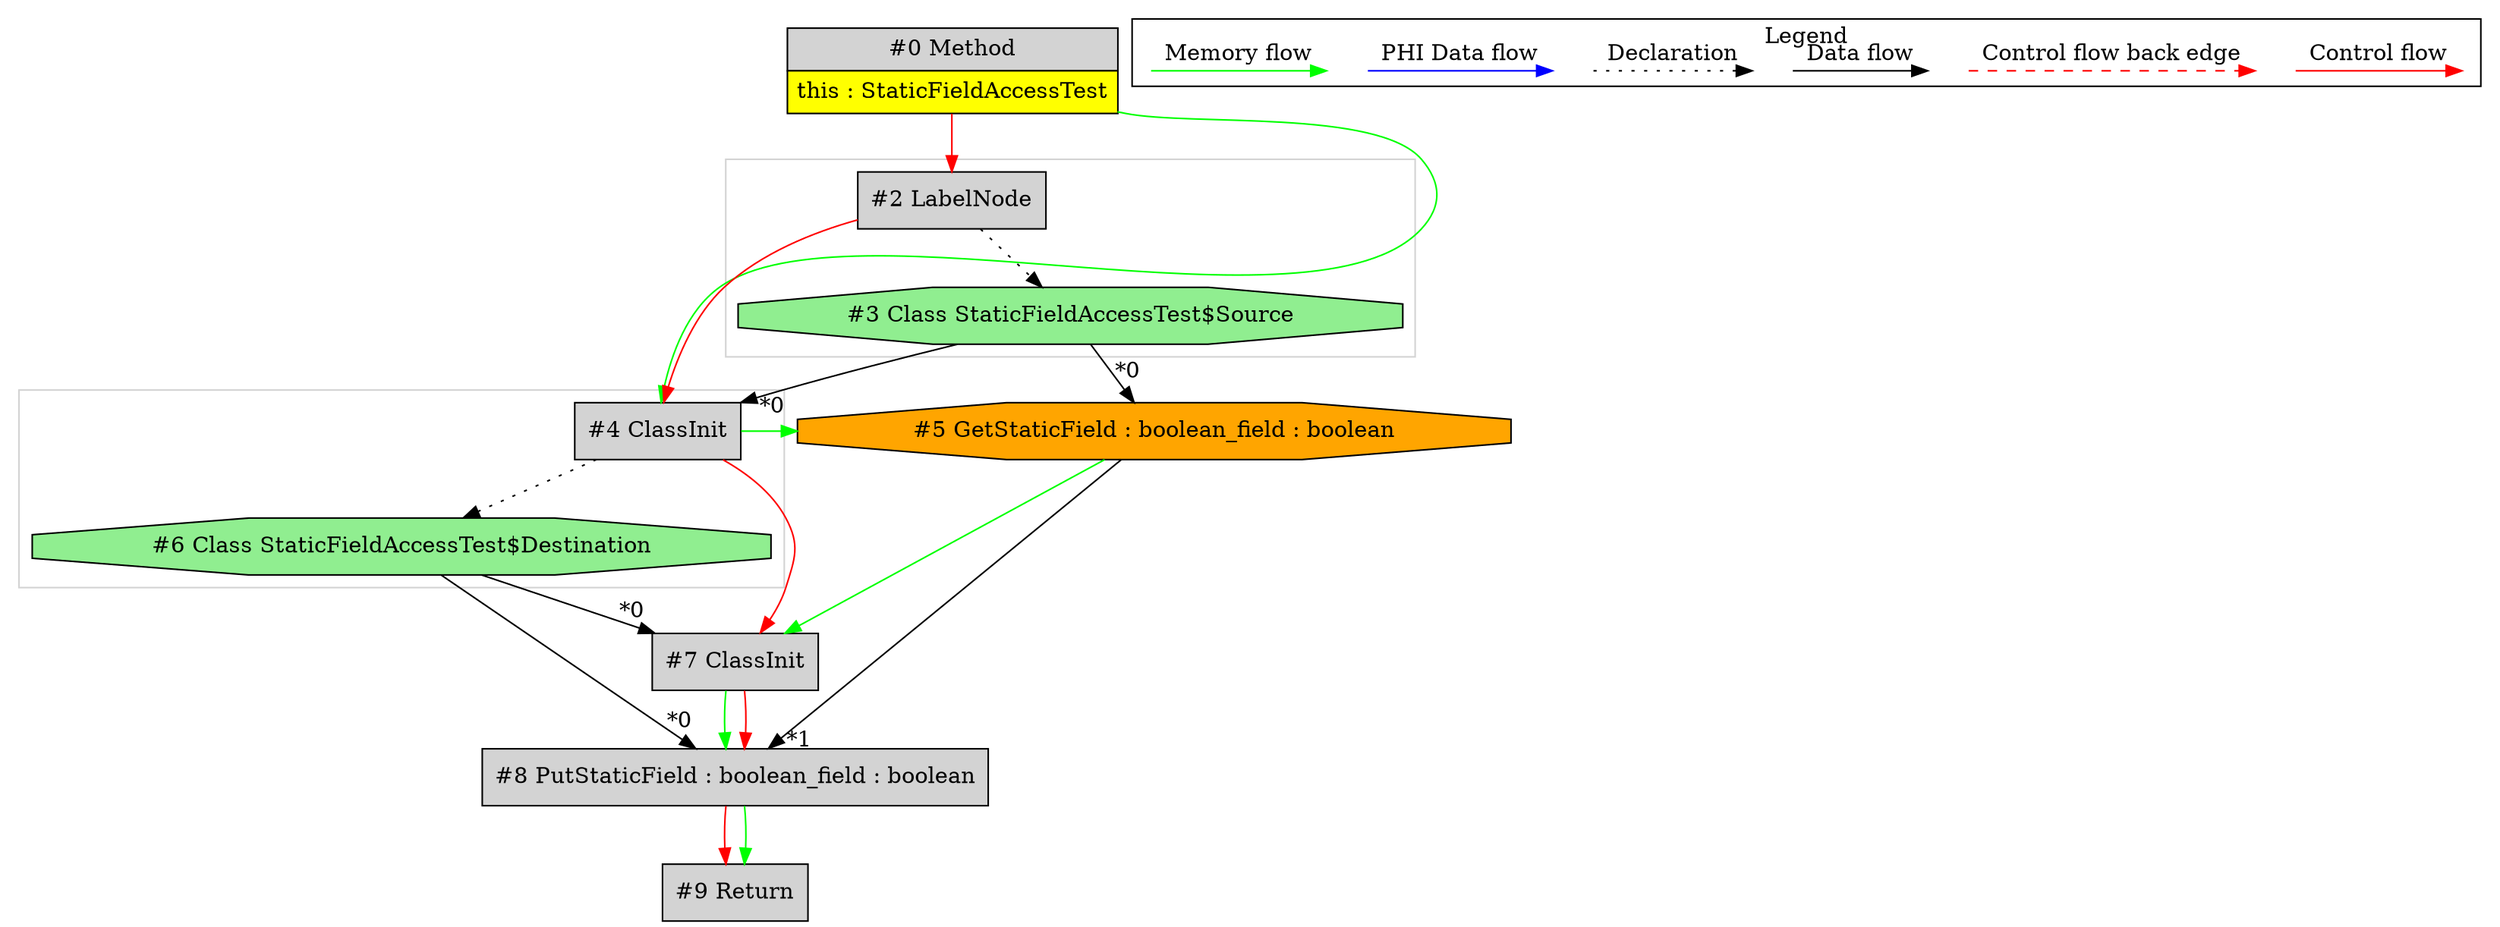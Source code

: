 digraph {
 ordering="in";
 node0[margin="0", label=<<table border="0" cellborder="1" cellspacing="0" cellpadding="5"><tr><td colspan="1">#0 Method</td></tr><tr><td port="prj1" bgcolor="yellow">this : StaticFieldAccessTest</td></tr></table>>,shape=none, fillcolor=lightgrey, style=filled];
 node2[label="#2 LabelNode",shape=box, fillcolor=lightgrey, style=filled];
 node0 -> node2[labeldistance=2, color=red, fontcolor=red];
 node4[label="#4 ClassInit",shape=box, fillcolor=lightgrey, style=filled];
 node3 -> node4[headlabel="*0", labeldistance=2];
 node0 -> node4[labeldistance=2, color=green, constraint=false];
 node2 -> node4[labeldistance=2, color=red, fontcolor=red];
 node3[label="#3 Class StaticFieldAccessTest$Source",shape=octagon, fillcolor=lightgreen, style=filled];
 node2 -> node3[style=dotted];
 node5[label="#5 GetStaticField : boolean_field : boolean",shape=octagon, fillcolor=orange, style=filled];
 node3 -> node5[headlabel="*0", labeldistance=2];
 node4 -> node5[labeldistance=2, color=green, constraint=false];
 node8[label="#8 PutStaticField : boolean_field : boolean",shape=box, fillcolor=lightgrey, style=filled];
 node6 -> node8[headlabel="*0", labeldistance=2];
 node5 -> node8[headlabel="*1", labeldistance=2];
 node7 -> node8[labeldistance=2, color=green, constraint=false];
 node7 -> node8[labeldistance=2, color=red, fontcolor=red];
 node7[label="#7 ClassInit",shape=box, fillcolor=lightgrey, style=filled];
 node6 -> node7[headlabel="*0", labeldistance=2];
 node5 -> node7[labeldistance=2, color=green, constraint=false];
 node4 -> node7[labeldistance=2, color=red, fontcolor=red];
 node6[label="#6 Class StaticFieldAccessTest$Destination",shape=octagon, fillcolor=lightgreen, style=filled];
 node4 -> node6[style=dotted];
 node9[label="#9 Return",shape=box, fillcolor=lightgrey, style=filled];
 node8 -> node9[labeldistance=2, color=red, fontcolor=red];
 node8 -> node9[labeldistance=2, color=green, constraint=false];
 subgraph cluster_0 {
  color=lightgray;
  node4;
  node6;
 }
 subgraph cluster_1 {
  color=lightgray;
  node2;
  node3;
 }
 subgraph cluster_000 {
  label = "Legend";
  node [shape=point]
  {
   rank=same;
   c0 [style = invis];
   c1 [style = invis];
   c2 [style = invis];
   c3 [style = invis];
   d0 [style = invis];
   d1 [style = invis];
   d2 [style = invis];
   d3 [style = invis];
   d4 [style = invis];
   d5 [style = invis];
   d6 [style = invis];
   d7 [style = invis];
  }
  c0 -> c1 [label="Control flow", style=solid, color=red]
  c2 -> c3 [label="Control flow back edge", style=dashed, color=red]
  d0 -> d1 [label="Data flow"]
  d2 -> d3 [label="Declaration", style=dotted]
  d4 -> d5 [label="PHI Data flow", color=blue]
  d6 -> d7 [label="Memory flow", color=green]
 }

}

